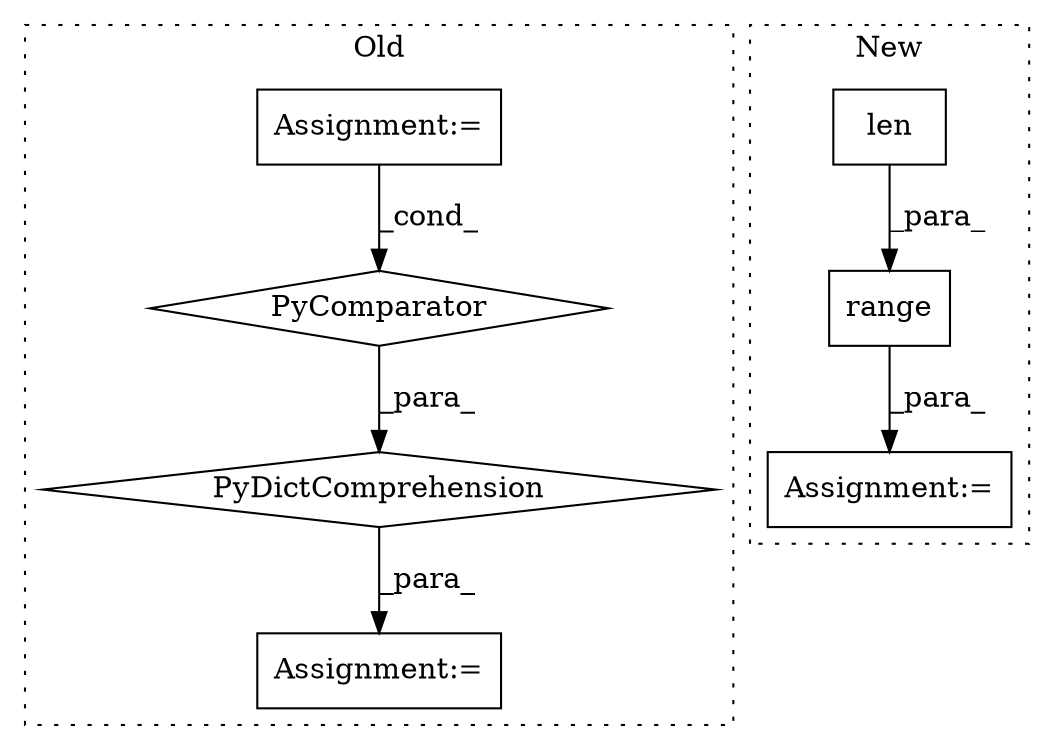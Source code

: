 digraph G {
subgraph cluster0 {
1 [label="PyDictComprehension" a="110" s="24093" l="163" shape="diamond"];
3 [label="Assignment:=" a="7" s="24220" l="28" shape="box"];
4 [label="PyComparator" a="113" s="24220" l="28" shape="diamond"];
5 [label="Assignment:=" a="7" s="24077" l="16" shape="box"];
label = "Old";
style="dotted";
}
subgraph cluster1 {
2 [label="range" a="32" s="24124,24141" l="6,1" shape="box"];
6 [label="Assignment:=" a="7" s="24043,24142" l="65,2" shape="box"];
7 [label="len" a="32" s="24130,24140" l="4,1" shape="box"];
label = "New";
style="dotted";
}
1 -> 5 [label="_para_"];
2 -> 6 [label="_para_"];
3 -> 4 [label="_cond_"];
4 -> 1 [label="_para_"];
7 -> 2 [label="_para_"];
}
